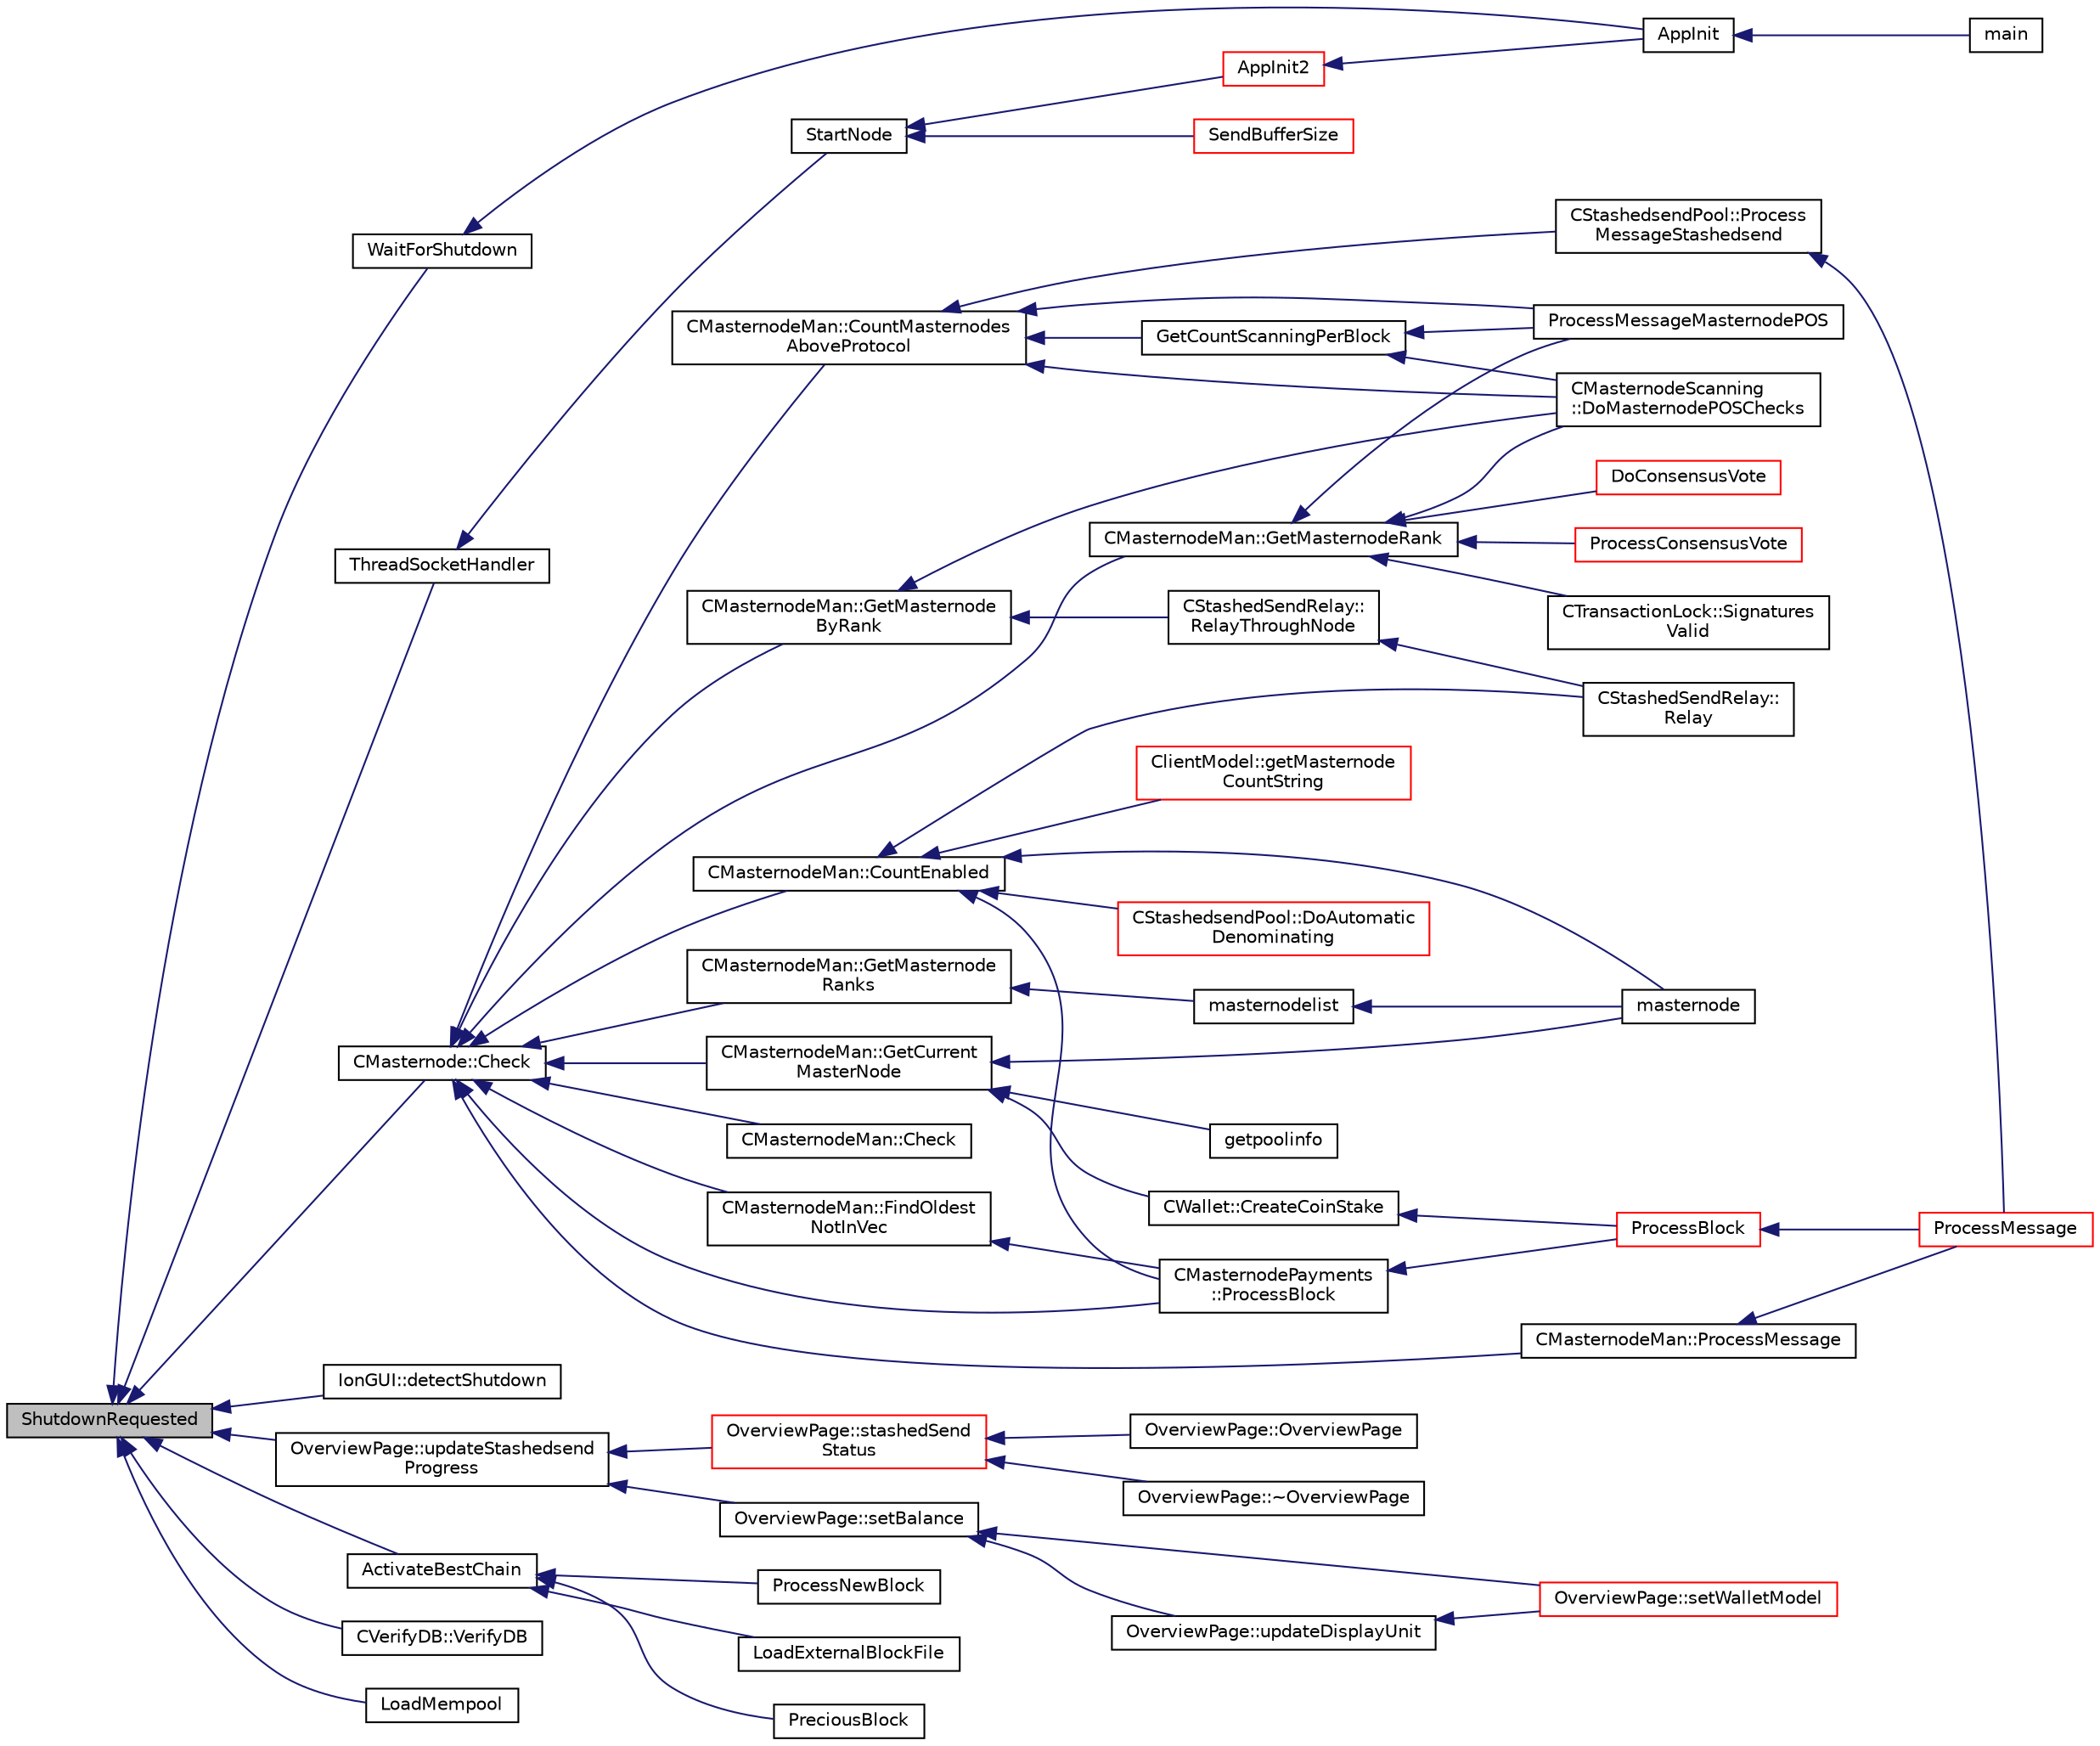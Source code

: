 digraph "ShutdownRequested"
{
  edge [fontname="Helvetica",fontsize="10",labelfontname="Helvetica",labelfontsize="10"];
  node [fontname="Helvetica",fontsize="10",shape=record];
  rankdir="LR";
  Node1631 [label="ShutdownRequested",height=0.2,width=0.4,color="black", fillcolor="grey75", style="filled", fontcolor="black"];
  Node1631 -> Node1632 [dir="back",color="midnightblue",fontsize="10",style="solid",fontname="Helvetica"];
  Node1632 [label="WaitForShutdown",height=0.2,width=0.4,color="black", fillcolor="white", style="filled",URL="$d4/d35/iond_8cpp.html#a6435fba5a749975164947d0d771223ab"];
  Node1632 -> Node1633 [dir="back",color="midnightblue",fontsize="10",style="solid",fontname="Helvetica"];
  Node1633 [label="AppInit",height=0.2,width=0.4,color="black", fillcolor="white", style="filled",URL="$d4/d35/iond_8cpp.html#ac59316b767e6984e1285f0531275286b"];
  Node1633 -> Node1634 [dir="back",color="midnightblue",fontsize="10",style="solid",fontname="Helvetica"];
  Node1634 [label="main",height=0.2,width=0.4,color="black", fillcolor="white", style="filled",URL="$d4/d35/iond_8cpp.html#a0ddf1224851353fc92bfbff6f499fa97"];
  Node1631 -> Node1635 [dir="back",color="midnightblue",fontsize="10",style="solid",fontname="Helvetica"];
  Node1635 [label="CMasternode::Check",height=0.2,width=0.4,color="black", fillcolor="white", style="filled",URL="$d6/dac/class_c_masternode.html#a6c5f883b797298678c1cf814faab09a5"];
  Node1635 -> Node1636 [dir="back",color="midnightblue",fontsize="10",style="solid",fontname="Helvetica"];
  Node1636 [label="CMasternodePayments\l::ProcessBlock",height=0.2,width=0.4,color="black", fillcolor="white", style="filled",URL="$dc/d9a/class_c_masternode_payments.html#aa23dfbc148f10f601e9771bfcffea441"];
  Node1636 -> Node1637 [dir="back",color="midnightblue",fontsize="10",style="solid",fontname="Helvetica"];
  Node1637 [label="ProcessBlock",height=0.2,width=0.4,color="red", fillcolor="white", style="filled",URL="$d4/dbf/main_8h.html#a7c8a7be3439bb5e1e40548a332a3cf29"];
  Node1637 -> Node1642 [dir="back",color="midnightblue",fontsize="10",style="solid",fontname="Helvetica"];
  Node1642 [label="ProcessMessage",height=0.2,width=0.4,color="red", fillcolor="white", style="filled",URL="$df/d0a/main_8cpp.html#a8ba92b1a4bce3c835e887a9073d17d8e"];
  Node1635 -> Node1660 [dir="back",color="midnightblue",fontsize="10",style="solid",fontname="Helvetica"];
  Node1660 [label="CMasternodeMan::Check",height=0.2,width=0.4,color="black", fillcolor="white", style="filled",URL="$dc/d6b/class_c_masternode_man.html#a746a5bed8674a37f69f8987a2bd9bcd1"];
  Node1635 -> Node1661 [dir="back",color="midnightblue",fontsize="10",style="solid",fontname="Helvetica"];
  Node1661 [label="CMasternodeMan::CountEnabled",height=0.2,width=0.4,color="black", fillcolor="white", style="filled",URL="$dc/d6b/class_c_masternode_man.html#ae495279a035d7d259375ae95cbde28f4"];
  Node1661 -> Node1636 [dir="back",color="midnightblue",fontsize="10",style="solid",fontname="Helvetica"];
  Node1661 -> Node1662 [dir="back",color="midnightblue",fontsize="10",style="solid",fontname="Helvetica"];
  Node1662 [label="ClientModel::getMasternode\lCountString",height=0.2,width=0.4,color="red", fillcolor="white", style="filled",URL="$df/d25/class_client_model.html#ab8dae86e417c050723fee66420a333ed"];
  Node1661 -> Node1652 [dir="back",color="midnightblue",fontsize="10",style="solid",fontname="Helvetica"];
  Node1652 [label="masternode",height=0.2,width=0.4,color="black", fillcolor="white", style="filled",URL="$d5/d6b/rpcstashedsend_8cpp.html#a30609e443aeb47c29ed0878d16b1b5e1"];
  Node1661 -> Node1667 [dir="back",color="midnightblue",fontsize="10",style="solid",fontname="Helvetica"];
  Node1667 [label="CStashedSendRelay::\lRelay",height=0.2,width=0.4,color="black", fillcolor="white", style="filled",URL="$d2/d25/class_c_stashed_send_relay.html#a1466672b4c8f26d5cef789ea42388718"];
  Node1661 -> Node1668 [dir="back",color="midnightblue",fontsize="10",style="solid",fontname="Helvetica"];
  Node1668 [label="CStashedsendPool::DoAutomatic\lDenominating",height=0.2,width=0.4,color="red", fillcolor="white", style="filled",URL="$dd/d8a/class_c_stashedsend_pool.html#a21f19df4854af34c8f89187c768a524f",tooltip="Passively run Stashedsend in the background according to the configuration in settings (only for QT) ..."];
  Node1635 -> Node1675 [dir="back",color="midnightblue",fontsize="10",style="solid",fontname="Helvetica"];
  Node1675 [label="CMasternodeMan::CountMasternodes\lAboveProtocol",height=0.2,width=0.4,color="black", fillcolor="white", style="filled",URL="$dc/d6b/class_c_masternode_man.html#a26f97dd108171cfaf20951a5d133c156"];
  Node1675 -> Node1676 [dir="back",color="midnightblue",fontsize="10",style="solid",fontname="Helvetica"];
  Node1676 [label="ProcessMessageMasternodePOS",height=0.2,width=0.4,color="black", fillcolor="white", style="filled",URL="$dc/d51/masternode-pos_8h.html#a85194f5f57620d07bd87ef37bf2f6ef0"];
  Node1675 -> Node1677 [dir="back",color="midnightblue",fontsize="10",style="solid",fontname="Helvetica"];
  Node1677 [label="GetCountScanningPerBlock",height=0.2,width=0.4,color="black", fillcolor="white", style="filled",URL="$dc/d51/masternode-pos_8h.html#a1304125d9df138f06c9dd739b7da9569"];
  Node1677 -> Node1676 [dir="back",color="midnightblue",fontsize="10",style="solid",fontname="Helvetica"];
  Node1677 -> Node1678 [dir="back",color="midnightblue",fontsize="10",style="solid",fontname="Helvetica"];
  Node1678 [label="CMasternodeScanning\l::DoMasternodePOSChecks",height=0.2,width=0.4,color="black", fillcolor="white", style="filled",URL="$d5/d9f/class_c_masternode_scanning.html#a6bc18fb7508f702e2a2d1c3731342f8f"];
  Node1675 -> Node1678 [dir="back",color="midnightblue",fontsize="10",style="solid",fontname="Helvetica"];
  Node1675 -> Node1679 [dir="back",color="midnightblue",fontsize="10",style="solid",fontname="Helvetica"];
  Node1679 [label="CStashedsendPool::Process\lMessageStashedsend",height=0.2,width=0.4,color="black", fillcolor="white", style="filled",URL="$dd/d8a/class_c_stashedsend_pool.html#a62b472a4e4b1e634bc2e8621be17888e",tooltip="Process a Stashedsend message using the Stashedsend protocol. "];
  Node1679 -> Node1642 [dir="back",color="midnightblue",fontsize="10",style="solid",fontname="Helvetica"];
  Node1635 -> Node1680 [dir="back",color="midnightblue",fontsize="10",style="solid",fontname="Helvetica"];
  Node1680 [label="CMasternodeMan::FindOldest\lNotInVec",height=0.2,width=0.4,color="black", fillcolor="white", style="filled",URL="$dc/d6b/class_c_masternode_man.html#a573f7201b1bc84d277d17c4e165f8842"];
  Node1680 -> Node1636 [dir="back",color="midnightblue",fontsize="10",style="solid",fontname="Helvetica"];
  Node1635 -> Node1681 [dir="back",color="midnightblue",fontsize="10",style="solid",fontname="Helvetica"];
  Node1681 [label="CMasternodeMan::GetCurrent\lMasterNode",height=0.2,width=0.4,color="black", fillcolor="white", style="filled",URL="$dc/d6b/class_c_masternode_man.html#a2b3a91870855e8fcb9b2b6e00c35197f"];
  Node1681 -> Node1682 [dir="back",color="midnightblue",fontsize="10",style="solid",fontname="Helvetica"];
  Node1682 [label="getpoolinfo",height=0.2,width=0.4,color="black", fillcolor="white", style="filled",URL="$d5/d6b/rpcstashedsend_8cpp.html#aea4471c128eb07bb1b70b4344ac38564"];
  Node1681 -> Node1652 [dir="back",color="midnightblue",fontsize="10",style="solid",fontname="Helvetica"];
  Node1681 -> Node1683 [dir="back",color="midnightblue",fontsize="10",style="solid",fontname="Helvetica"];
  Node1683 [label="CWallet::CreateCoinStake",height=0.2,width=0.4,color="black", fillcolor="white", style="filled",URL="$d2/de5/class_c_wallet.html#a644df129468440aa36f49ca3716a3c19"];
  Node1683 -> Node1637 [dir="back",color="midnightblue",fontsize="10",style="solid",fontname="Helvetica"];
  Node1635 -> Node1684 [dir="back",color="midnightblue",fontsize="10",style="solid",fontname="Helvetica"];
  Node1684 [label="CMasternodeMan::GetMasternodeRank",height=0.2,width=0.4,color="black", fillcolor="white", style="filled",URL="$dc/d6b/class_c_masternode_man.html#a41fd522da90284837d5dcb1e2d2e7d7c"];
  Node1684 -> Node1685 [dir="back",color="midnightblue",fontsize="10",style="solid",fontname="Helvetica"];
  Node1685 [label="DoConsensusVote",height=0.2,width=0.4,color="red", fillcolor="white", style="filled",URL="$d6/d5f/instantx_8h.html#a0753801d6e6eb2cb230a85a6ba6fd371"];
  Node1684 -> Node1687 [dir="back",color="midnightblue",fontsize="10",style="solid",fontname="Helvetica"];
  Node1687 [label="ProcessConsensusVote",height=0.2,width=0.4,color="red", fillcolor="white", style="filled",URL="$d6/d5f/instantx_8h.html#a5d4434bfb70f64f95aa4de9286cbae94"];
  Node1684 -> Node1688 [dir="back",color="midnightblue",fontsize="10",style="solid",fontname="Helvetica"];
  Node1688 [label="CTransactionLock::Signatures\lValid",height=0.2,width=0.4,color="black", fillcolor="white", style="filled",URL="$d9/dbb/class_c_transaction_lock.html#a71cb6705a8f0bfb4a8453d3b284e3cf7"];
  Node1684 -> Node1676 [dir="back",color="midnightblue",fontsize="10",style="solid",fontname="Helvetica"];
  Node1684 -> Node1678 [dir="back",color="midnightblue",fontsize="10",style="solid",fontname="Helvetica"];
  Node1635 -> Node1689 [dir="back",color="midnightblue",fontsize="10",style="solid",fontname="Helvetica"];
  Node1689 [label="CMasternodeMan::GetMasternode\lRanks",height=0.2,width=0.4,color="black", fillcolor="white", style="filled",URL="$dc/d6b/class_c_masternode_man.html#ac06180b4570d5d1b098979c2f59a7a90"];
  Node1689 -> Node1651 [dir="back",color="midnightblue",fontsize="10",style="solid",fontname="Helvetica"];
  Node1651 [label="masternodelist",height=0.2,width=0.4,color="black", fillcolor="white", style="filled",URL="$d5/d6b/rpcstashedsend_8cpp.html#a3a7ed7e37f21eb2912afc6e776f7236c"];
  Node1651 -> Node1652 [dir="back",color="midnightblue",fontsize="10",style="solid",fontname="Helvetica"];
  Node1635 -> Node1690 [dir="back",color="midnightblue",fontsize="10",style="solid",fontname="Helvetica"];
  Node1690 [label="CMasternodeMan::GetMasternode\lByRank",height=0.2,width=0.4,color="black", fillcolor="white", style="filled",URL="$dc/d6b/class_c_masternode_man.html#ab32afaad2651c69d2f93c68aee466677"];
  Node1690 -> Node1678 [dir="back",color="midnightblue",fontsize="10",style="solid",fontname="Helvetica"];
  Node1690 -> Node1691 [dir="back",color="midnightblue",fontsize="10",style="solid",fontname="Helvetica"];
  Node1691 [label="CStashedSendRelay::\lRelayThroughNode",height=0.2,width=0.4,color="black", fillcolor="white", style="filled",URL="$d2/d25/class_c_stashed_send_relay.html#a3e759315bdccb63c1810582eeffa080e"];
  Node1691 -> Node1667 [dir="back",color="midnightblue",fontsize="10",style="solid",fontname="Helvetica"];
  Node1635 -> Node1692 [dir="back",color="midnightblue",fontsize="10",style="solid",fontname="Helvetica"];
  Node1692 [label="CMasternodeMan::ProcessMessage",height=0.2,width=0.4,color="black", fillcolor="white", style="filled",URL="$dc/d6b/class_c_masternode_man.html#ae3e5d263cebdcd932eca49caeadce9aa"];
  Node1692 -> Node1642 [dir="back",color="midnightblue",fontsize="10",style="solid",fontname="Helvetica"];
  Node1631 -> Node1693 [dir="back",color="midnightblue",fontsize="10",style="solid",fontname="Helvetica"];
  Node1693 [label="ThreadSocketHandler",height=0.2,width=0.4,color="black", fillcolor="white", style="filled",URL="$dd/d84/net_8cpp.html#aa1111c12121e039bbd8eedb556e4514a"];
  Node1693 -> Node1694 [dir="back",color="midnightblue",fontsize="10",style="solid",fontname="Helvetica"];
  Node1694 [label="StartNode",height=0.2,width=0.4,color="black", fillcolor="white", style="filled",URL="$d7/d97/net_8h.html#a9396d8054e8f74959e9391871aaddde0"];
  Node1694 -> Node1640 [dir="back",color="midnightblue",fontsize="10",style="solid",fontname="Helvetica"];
  Node1640 [label="AppInit2",height=0.2,width=0.4,color="red", fillcolor="white", style="filled",URL="$d8/dc0/init_8h.html#a1a4c1bfbf6ba1db77e988b89b9cadfd3",tooltip="Initialize ion. "];
  Node1640 -> Node1633 [dir="back",color="midnightblue",fontsize="10",style="solid",fontname="Helvetica"];
  Node1694 -> Node1695 [dir="back",color="midnightblue",fontsize="10",style="solid",fontname="Helvetica"];
  Node1695 [label="SendBufferSize",height=0.2,width=0.4,color="red", fillcolor="white", style="filled",URL="$d7/d97/net_8h.html#a13f289d6233bd32b78a38793f76bdccb"];
  Node1631 -> Node1699 [dir="back",color="midnightblue",fontsize="10",style="solid",fontname="Helvetica"];
  Node1699 [label="IonGUI::detectShutdown",height=0.2,width=0.4,color="black", fillcolor="white", style="filled",URL="$dc/d0b/class_ion_g_u_i.html#a7e1012e0065d0f622f74b18211169c56",tooltip="called by a timer to check if fRequestShutdown has been set "];
  Node1631 -> Node1700 [dir="back",color="midnightblue",fontsize="10",style="solid",fontname="Helvetica"];
  Node1700 [label="OverviewPage::updateStashedsend\lProgress",height=0.2,width=0.4,color="black", fillcolor="white", style="filled",URL="$d1/d91/class_overview_page.html#acf4dda06d83173e5c701f4953c6a09aa"];
  Node1700 -> Node1701 [dir="back",color="midnightblue",fontsize="10",style="solid",fontname="Helvetica"];
  Node1701 [label="OverviewPage::setBalance",height=0.2,width=0.4,color="black", fillcolor="white", style="filled",URL="$d1/d91/class_overview_page.html#a070a269ea7c7aacf129e6325fcd8343a"];
  Node1701 -> Node1670 [dir="back",color="midnightblue",fontsize="10",style="solid",fontname="Helvetica"];
  Node1670 [label="OverviewPage::setWalletModel",height=0.2,width=0.4,color="red", fillcolor="white", style="filled",URL="$d1/d91/class_overview_page.html#a2ed52a3a87e9c74fee38fa873c9bc71f"];
  Node1701 -> Node1702 [dir="back",color="midnightblue",fontsize="10",style="solid",fontname="Helvetica"];
  Node1702 [label="OverviewPage::updateDisplayUnit",height=0.2,width=0.4,color="black", fillcolor="white", style="filled",URL="$d1/d91/class_overview_page.html#a03f19b9afd9af4b72d9bba7b0c7cf900"];
  Node1702 -> Node1670 [dir="back",color="midnightblue",fontsize="10",style="solid",fontname="Helvetica"];
  Node1700 -> Node1703 [dir="back",color="midnightblue",fontsize="10",style="solid",fontname="Helvetica"];
  Node1703 [label="OverviewPage::stashedSend\lStatus",height=0.2,width=0.4,color="red", fillcolor="white", style="filled",URL="$d1/d91/class_overview_page.html#ac6d1b3475132a87b31c1510014e4d0e7"];
  Node1703 -> Node1704 [dir="back",color="midnightblue",fontsize="10",style="solid",fontname="Helvetica"];
  Node1704 [label="OverviewPage::OverviewPage",height=0.2,width=0.4,color="black", fillcolor="white", style="filled",URL="$d1/d91/class_overview_page.html#a18c1a29cab6b745b25e701b20f234932"];
  Node1703 -> Node1705 [dir="back",color="midnightblue",fontsize="10",style="solid",fontname="Helvetica"];
  Node1705 [label="OverviewPage::~OverviewPage",height=0.2,width=0.4,color="black", fillcolor="white", style="filled",URL="$d1/d91/class_overview_page.html#a7fd68a7bebc327e3bbef2226b41298aa"];
  Node1631 -> Node1707 [dir="back",color="midnightblue",fontsize="10",style="solid",fontname="Helvetica"];
  Node1707 [label="ActivateBestChain",height=0.2,width=0.4,color="black", fillcolor="white", style="filled",URL="$db/d38/validation_8h.html#a81d9ced51eb72d4df66abddb00318b64",tooltip="Find the best known block, and make it the tip of the block chain. "];
  Node1707 -> Node1708 [dir="back",color="midnightblue",fontsize="10",style="solid",fontname="Helvetica"];
  Node1708 [label="PreciousBlock",height=0.2,width=0.4,color="black", fillcolor="white", style="filled",URL="$db/d38/validation_8h.html#a04e493dc156338a1b2f457f7a7feaaa9",tooltip="Mark a block as precious and reorganize. "];
  Node1707 -> Node1709 [dir="back",color="midnightblue",fontsize="10",style="solid",fontname="Helvetica"];
  Node1709 [label="ProcessNewBlock",height=0.2,width=0.4,color="black", fillcolor="white", style="filled",URL="$db/d38/validation_8h.html#a290fce59049c0951b8eb73f0129bf6f0",tooltip="Process an incoming block. "];
  Node1707 -> Node1710 [dir="back",color="midnightblue",fontsize="10",style="solid",fontname="Helvetica"];
  Node1710 [label="LoadExternalBlockFile",height=0.2,width=0.4,color="black", fillcolor="white", style="filled",URL="$db/d38/validation_8h.html#a2233339a13d09038cf2e46f4d0144be4",tooltip="Import blocks from an external file. "];
  Node1631 -> Node1711 [dir="back",color="midnightblue",fontsize="10",style="solid",fontname="Helvetica"];
  Node1711 [label="CVerifyDB::VerifyDB",height=0.2,width=0.4,color="black", fillcolor="white", style="filled",URL="$d7/da0/class_c_verify_d_b.html#af12e07230f20d23cf01d417d0e785c49"];
  Node1631 -> Node1712 [dir="back",color="midnightblue",fontsize="10",style="solid",fontname="Helvetica"];
  Node1712 [label="LoadMempool",height=0.2,width=0.4,color="black", fillcolor="white", style="filled",URL="$db/d38/validation_8h.html#adea951730b49ef41e5390df5be8d3f1b",tooltip="Load the mempool from disk. "];
}
